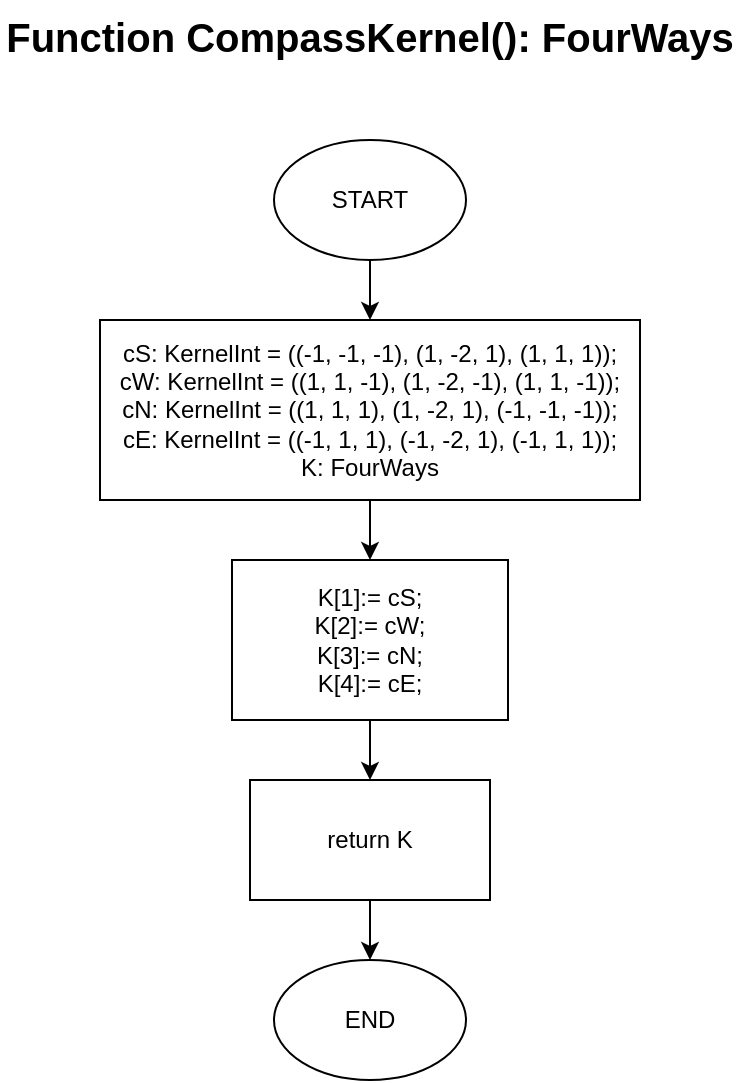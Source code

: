 <mxfile version="13.9.9" type="device"><diagram id="iUVn7AS7J3xidrNx4d9q" name="Page-1"><mxGraphModel dx="1117" dy="710" grid="1" gridSize="10" guides="1" tooltips="1" connect="1" arrows="1" fold="1" page="1" pageScale="1" pageWidth="827" pageHeight="1169" math="0" shadow="0"><root><mxCell id="0"/><mxCell id="1" parent="0"/><mxCell id="QN15OYa-eTYd8GbzL4g2-5" value="" style="edgeStyle=orthogonalEdgeStyle;rounded=0;orthogonalLoop=1;jettySize=auto;html=1;" edge="1" parent="1" source="QN15OYa-eTYd8GbzL4g2-1" target="QN15OYa-eTYd8GbzL4g2-4"><mxGeometry relative="1" as="geometry"/></mxCell><mxCell id="QN15OYa-eTYd8GbzL4g2-1" value="START" style="ellipse;whiteSpace=wrap;html=1;" vertex="1" parent="1"><mxGeometry x="366" y="130" width="96" height="60" as="geometry"/></mxCell><mxCell id="QN15OYa-eTYd8GbzL4g2-7" value="" style="edgeStyle=orthogonalEdgeStyle;rounded=0;orthogonalLoop=1;jettySize=auto;html=1;" edge="1" parent="1" source="QN15OYa-eTYd8GbzL4g2-4" target="QN15OYa-eTYd8GbzL4g2-6"><mxGeometry relative="1" as="geometry"/></mxCell><mxCell id="QN15OYa-eTYd8GbzL4g2-4" value="cS: KernelInt = ((-1, -1, -1), (1, -2, 1), (1, 1, 1));&lt;br&gt;cW: KernelInt = ((1, 1, -1), (1, -2, -1), (1, 1, -1));&lt;br&gt;cN: KernelInt = ((1, 1, 1), (1, -2, 1), (-1, -1, -1));&lt;br&gt;cE: KernelInt = ((-1, 1, 1), (-1, -2, 1), (-1, 1, 1));&lt;br&gt;K: FourWays" style="rounded=0;whiteSpace=wrap;html=1;" vertex="1" parent="1"><mxGeometry x="279" y="220" width="270" height="90" as="geometry"/></mxCell><mxCell id="QN15OYa-eTYd8GbzL4g2-9" value="" style="edgeStyle=orthogonalEdgeStyle;rounded=0;orthogonalLoop=1;jettySize=auto;html=1;" edge="1" parent="1" source="QN15OYa-eTYd8GbzL4g2-6" target="QN15OYa-eTYd8GbzL4g2-8"><mxGeometry relative="1" as="geometry"/></mxCell><mxCell id="QN15OYa-eTYd8GbzL4g2-6" value="&lt;div&gt;K[1]:= cS;&lt;/div&gt;&lt;div&gt;K[2]:= cW;&lt;/div&gt;&lt;div&gt;K[3]:= cN;&lt;/div&gt;&lt;div&gt;K[4]:= cE;&lt;/div&gt;" style="rounded=0;whiteSpace=wrap;html=1;" vertex="1" parent="1"><mxGeometry x="345" y="340" width="138" height="80" as="geometry"/></mxCell><mxCell id="QN15OYa-eTYd8GbzL4g2-11" value="" style="edgeStyle=orthogonalEdgeStyle;rounded=0;orthogonalLoop=1;jettySize=auto;html=1;" edge="1" parent="1" source="QN15OYa-eTYd8GbzL4g2-8" target="QN15OYa-eTYd8GbzL4g2-10"><mxGeometry relative="1" as="geometry"/></mxCell><mxCell id="QN15OYa-eTYd8GbzL4g2-8" value="return K" style="rounded=0;whiteSpace=wrap;html=1;" vertex="1" parent="1"><mxGeometry x="354" y="450" width="120" height="60" as="geometry"/></mxCell><mxCell id="QN15OYa-eTYd8GbzL4g2-10" value="END" style="ellipse;whiteSpace=wrap;html=1;" vertex="1" parent="1"><mxGeometry x="366" y="540" width="96" height="60" as="geometry"/></mxCell><mxCell id="QN15OYa-eTYd8GbzL4g2-12" value="&lt;font style=&quot;font-size: 20px&quot;&gt;&lt;b&gt;Function CompassKernel(): FourWays&lt;/b&gt;&lt;/font&gt;" style="text;whiteSpace=wrap;html=1;align=center;" vertex="1" parent="1"><mxGeometry x="229" y="60" width="370" height="30" as="geometry"/></mxCell></root></mxGraphModel></diagram></mxfile>